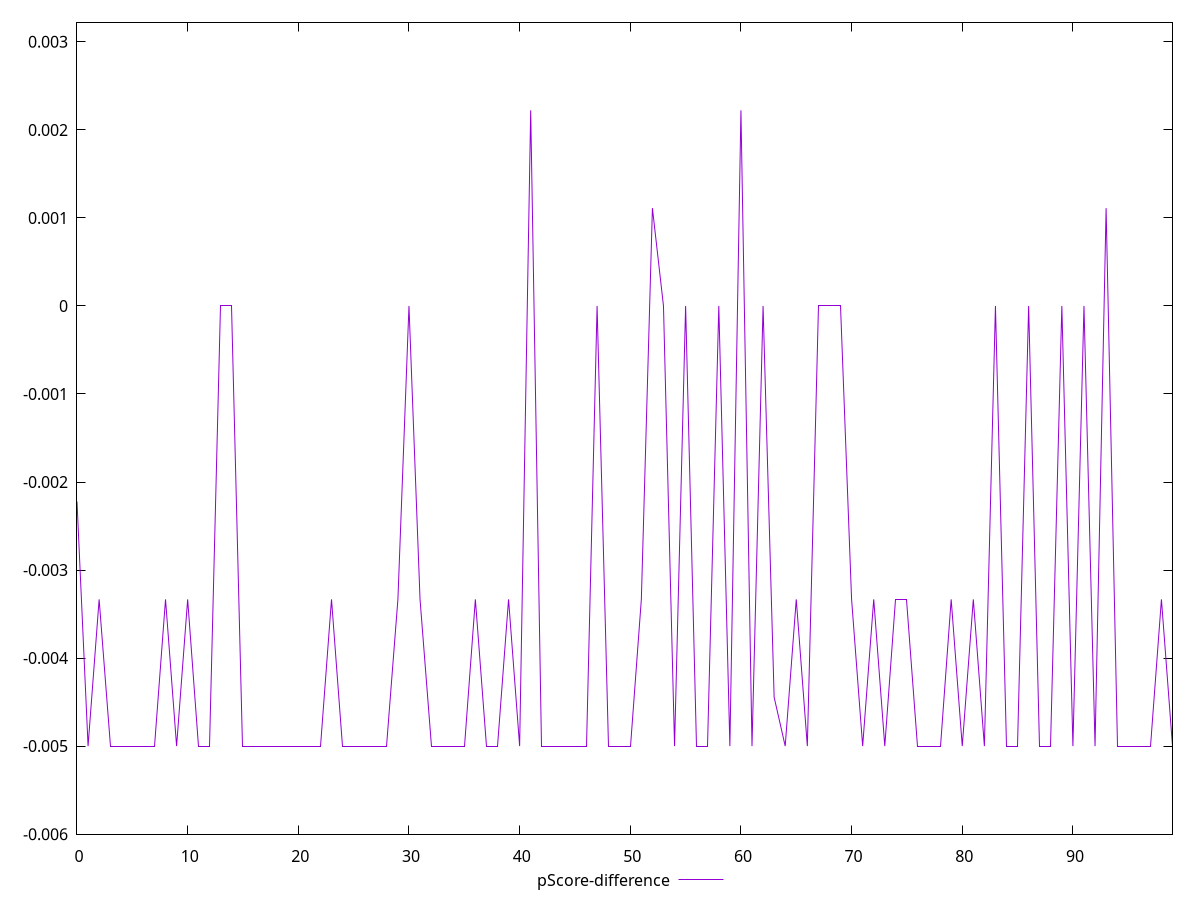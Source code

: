 reset

$pScoreDifference <<EOF
0 -0.0022222222222222365
1 -0.0050000000000000044
2 -0.0033333333333332993
3 -0.0050000000000000044
4 -0.0050000000000000044
5 -0.0050000000000000044
6 -0.0050000000000000044
7 -0.0050000000000000044
8 -0.0033333333333332993
9 -0.0050000000000000044
10 -0.0033333333333334103
11 -0.0050000000000000044
12 -0.0050000000000000044
13 0
14 0
15 -0.0050000000000000044
16 -0.0050000000000000044
17 -0.0050000000000000044
18 -0.0050000000000000044
19 -0.0050000000000000044
20 -0.0050000000000000044
21 -0.0050000000000000044
22 -0.0050000000000000044
23 -0.0033333333333332993
24 -0.0050000000000000044
25 -0.0050000000000000044
26 -0.0050000000000000044
27 -0.0050000000000000044
28 -0.0050000000000000044
29 -0.0033333333333332993
30 0
31 -0.0033333333333334103
32 -0.0050000000000000044
33 -0.0050000000000000044
34 -0.0050000000000000044
35 -0.0050000000000000044
36 -0.0033333333333332993
37 -0.0050000000000000044
38 -0.0050000000000000044
39 -0.0033333333333334103
40 -0.0050000000000000044
41 0.0022222222222222365
42 -0.0050000000000000044
43 -0.0050000000000000044
44 -0.0050000000000000044
45 -0.0050000000000000044
46 -0.0050000000000000044
47 0
48 -0.0050000000000000044
49 -0.0050000000000000044
50 -0.0050000000000000044
51 -0.0033333333333332993
52 0.0011111111111111738
53 0
54 -0.0050000000000000044
55 0
56 -0.0050000000000000044
57 -0.0050000000000000044
58 0
59 -0.0050000000000000044
60 0.0022222222222222365
61 -0.0050000000000000044
62 0
63 -0.004444444444444473
64 -0.0050000000000000044
65 -0.0033333333333332993
66 -0.0050000000000000044
67 0
68 0
69 0
70 -0.0033333333333332993
71 -0.0050000000000000044
72 -0.0033333333333332993
73 -0.0050000000000000044
74 -0.0033333333333332993
75 -0.0033333333333334103
76 -0.0050000000000000044
77 -0.0050000000000000044
78 -0.0050000000000000044
79 -0.0033333333333334103
80 -0.0050000000000000044
81 -0.0033333333333334103
82 -0.0050000000000000044
83 0
84 -0.0050000000000000044
85 -0.0050000000000000044
86 0
87 -0.0050000000000000044
88 -0.0050000000000000044
89 0
90 -0.0050000000000000044
91 0
92 -0.0050000000000000044
93 0.0011111111111110628
94 -0.0050000000000000044
95 -0.0050000000000000044
96 -0.0050000000000000044
97 -0.0050000000000000044
98 -0.0033333333333332993
99 -0.0050000000000000044
EOF

set key outside below
set xrange [0:99]
set yrange [-0.0060000000000000045:0.0032222222222222366]
set trange [-0.0060000000000000045:0.0032222222222222366]
set terminal svg size 640, 500 enhanced background rgb 'white'
set output "reports/report_00031_2021-02-24T23-18-18.084Z/uses-text-compression/samples/card/pScore-difference/values.svg"

plot $pScoreDifference title "pScore-difference" with line

reset
